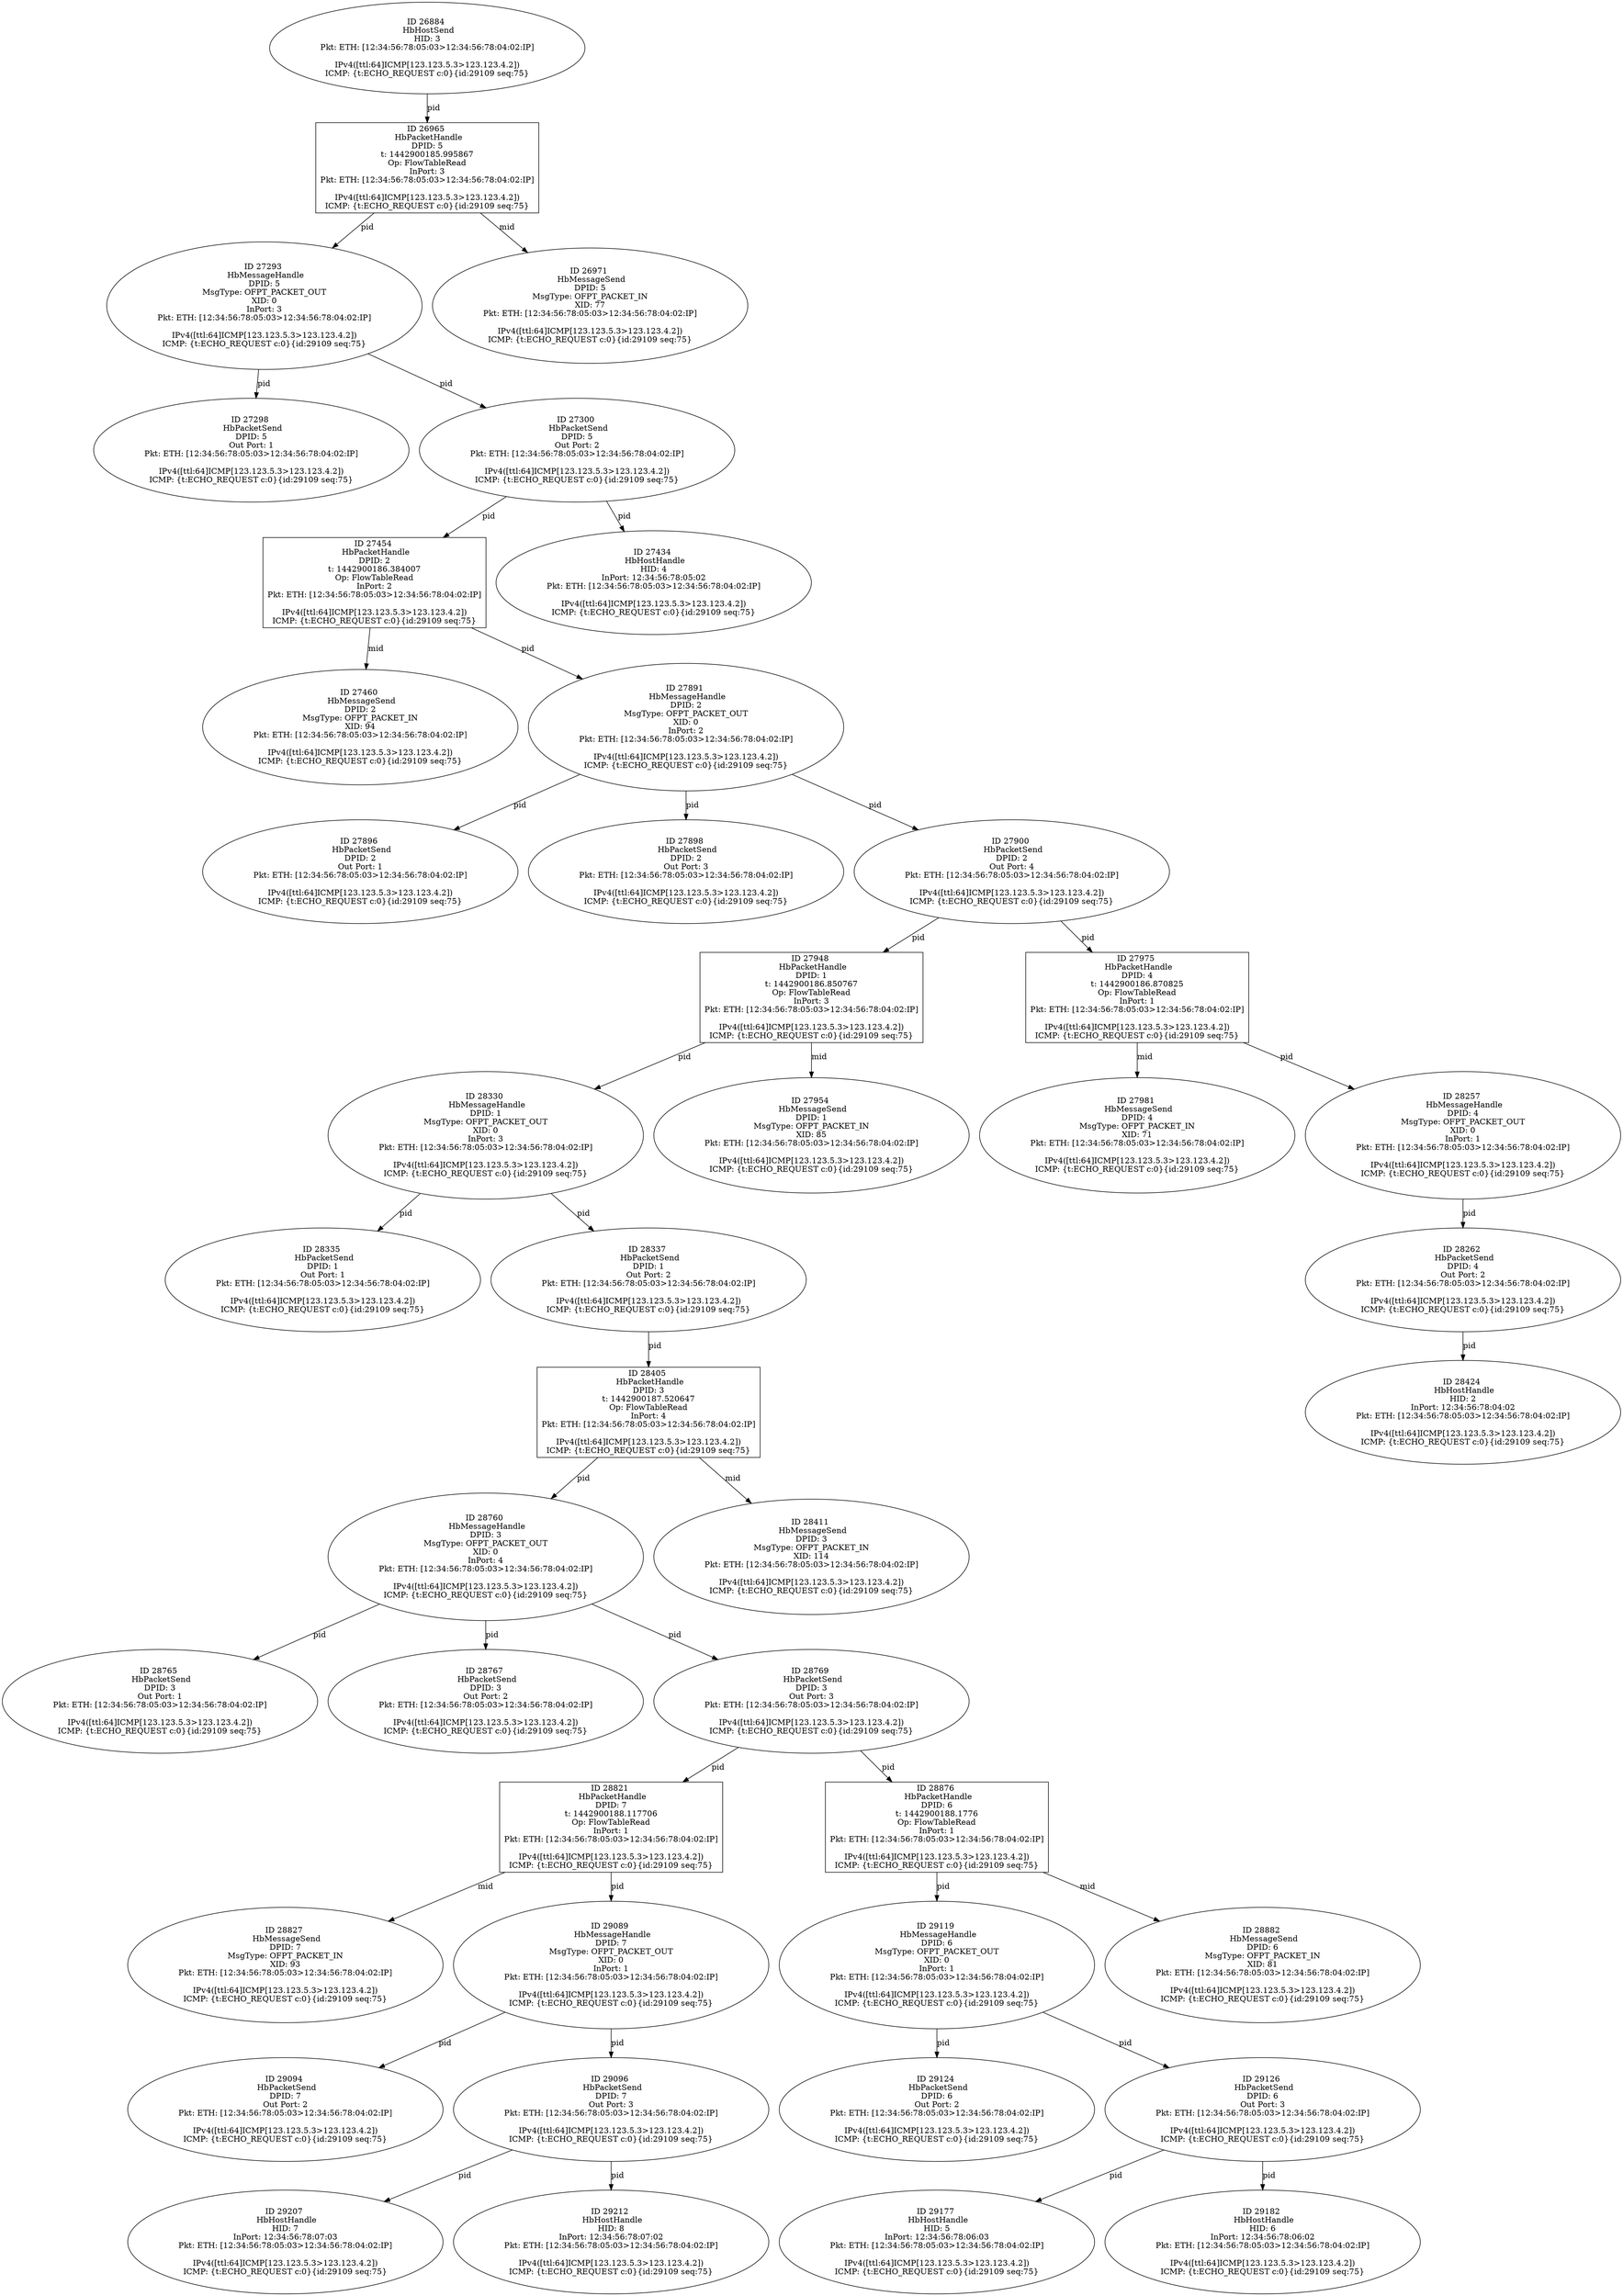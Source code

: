 strict digraph G {
26884 [shape=oval, event=<hb_events.HbHostSend object at 0x10d932ad0>, label="ID 26884 
 HbHostSend
HID: 3
Pkt: ETH: [12:34:56:78:05:03>12:34:56:78:04:02:IP]

IPv4([ttl:64]ICMP[123.123.5.3>123.123.4.2])
ICMP: {t:ECHO_REQUEST c:0}{id:29109 seq:75}"];
28424 [shape=oval, event=<hb_events.HbHostHandle object at 0x10dc5c510>, label="ID 28424 
 HbHostHandle
HID: 2
InPort: 12:34:56:78:04:02
Pkt: ETH: [12:34:56:78:05:03>12:34:56:78:04:02:IP]

IPv4([ttl:64]ICMP[123.123.5.3>123.123.4.2])
ICMP: {t:ECHO_REQUEST c:0}{id:29109 seq:75}"];
28821 [shape=box, event=<hb_events.HbPacketHandle object at 0x10ddc6190>, label="ID 28821 
 HbPacketHandle
DPID: 7
t: 1442900188.117706
Op: FlowTableRead
InPort: 1
Pkt: ETH: [12:34:56:78:05:03>12:34:56:78:04:02:IP]

IPv4([ttl:64]ICMP[123.123.5.3>123.123.4.2])
ICMP: {t:ECHO_REQUEST c:0}{id:29109 seq:75}"];
29207 [shape=oval, event=<hb_events.HbHostHandle object at 0x10df2a210>, label="ID 29207 
 HbHostHandle
HID: 7
InPort: 12:34:56:78:07:03
Pkt: ETH: [12:34:56:78:05:03>12:34:56:78:04:02:IP]

IPv4([ttl:64]ICMP[123.123.5.3>123.123.4.2])
ICMP: {t:ECHO_REQUEST c:0}{id:29109 seq:75}"];
29124 [shape=oval, event=<hb_events.HbPacketSend object at 0x10ded5410>, label="ID 29124 
 HbPacketSend
DPID: 6
Out Port: 2
Pkt: ETH: [12:34:56:78:05:03>12:34:56:78:04:02:IP]

IPv4([ttl:64]ICMP[123.123.5.3>123.123.4.2])
ICMP: {t:ECHO_REQUEST c:0}{id:29109 seq:75}"];
28827 [shape=oval, event=<hb_events.HbMessageSend object at 0x10ddd4410>, label="ID 28827 
 HbMessageSend
DPID: 7
MsgType: OFPT_PACKET_IN
XID: 93
Pkt: ETH: [12:34:56:78:05:03>12:34:56:78:04:02:IP]

IPv4([ttl:64]ICMP[123.123.5.3>123.123.4.2])
ICMP: {t:ECHO_REQUEST c:0}{id:29109 seq:75}"];
29212 [shape=oval, event=<hb_events.HbHostHandle object at 0x10df37810>, label="ID 29212 
 HbHostHandle
HID: 8
InPort: 12:34:56:78:07:02
Pkt: ETH: [12:34:56:78:05:03>12:34:56:78:04:02:IP]

IPv4([ttl:64]ICMP[123.123.5.3>123.123.4.2])
ICMP: {t:ECHO_REQUEST c:0}{id:29109 seq:75}"];
27293 [shape=oval, event=<hb_events.HbMessageHandle object at 0x10d9d2ad0>, label="ID 27293 
 HbMessageHandle
DPID: 5
MsgType: OFPT_PACKET_OUT
XID: 0
InPort: 3
Pkt: ETH: [12:34:56:78:05:03>12:34:56:78:04:02:IP]

IPv4([ttl:64]ICMP[123.123.5.3>123.123.4.2])
ICMP: {t:ECHO_REQUEST c:0}{id:29109 seq:75}"];
29089 [shape=oval, event=<hb_events.HbMessageHandle object at 0x10debd3d0>, label="ID 29089 
 HbMessageHandle
DPID: 7
MsgType: OFPT_PACKET_OUT
XID: 0
InPort: 1
Pkt: ETH: [12:34:56:78:05:03>12:34:56:78:04:02:IP]

IPv4([ttl:64]ICMP[123.123.5.3>123.123.4.2])
ICMP: {t:ECHO_REQUEST c:0}{id:29109 seq:75}"];
27298 [shape=oval, event=<hb_events.HbPacketSend object at 0x10d9d2fd0>, label="ID 27298 
 HbPacketSend
DPID: 5
Out Port: 1
Pkt: ETH: [12:34:56:78:05:03>12:34:56:78:04:02:IP]

IPv4([ttl:64]ICMP[123.123.5.3>123.123.4.2])
ICMP: {t:ECHO_REQUEST c:0}{id:29109 seq:75}"];
27300 [shape=oval, event=<hb_events.HbPacketSend object at 0x10d9d6250>, label="ID 27300 
 HbPacketSend
DPID: 5
Out Port: 2
Pkt: ETH: [12:34:56:78:05:03>12:34:56:78:04:02:IP]

IPv4([ttl:64]ICMP[123.123.5.3>123.123.4.2])
ICMP: {t:ECHO_REQUEST c:0}{id:29109 seq:75}"];
29094 [shape=oval, event=<hb_events.HbPacketSend object at 0x10debd690>, label="ID 29094 
 HbPacketSend
DPID: 7
Out Port: 2
Pkt: ETH: [12:34:56:78:05:03>12:34:56:78:04:02:IP]

IPv4([ttl:64]ICMP[123.123.5.3>123.123.4.2])
ICMP: {t:ECHO_REQUEST c:0}{id:29109 seq:75}"];
29096 [shape=oval, event=<hb_events.HbPacketSend object at 0x10debda90>, label="ID 29096 
 HbPacketSend
DPID: 7
Out Port: 3
Pkt: ETH: [12:34:56:78:05:03>12:34:56:78:04:02:IP]

IPv4([ttl:64]ICMP[123.123.5.3>123.123.4.2])
ICMP: {t:ECHO_REQUEST c:0}{id:29109 seq:75}"];
28330 [shape=oval, event=<hb_events.HbMessageHandle object at 0x10dc10a10>, label="ID 28330 
 HbMessageHandle
DPID: 1
MsgType: OFPT_PACKET_OUT
XID: 0
InPort: 3
Pkt: ETH: [12:34:56:78:05:03>12:34:56:78:04:02:IP]

IPv4([ttl:64]ICMP[123.123.5.3>123.123.4.2])
ICMP: {t:ECHO_REQUEST c:0}{id:29109 seq:75}"];
27948 [shape=box, event=<hb_events.HbPacketHandle object at 0x10daf8c90>, label="ID 27948 
 HbPacketHandle
DPID: 1
t: 1442900186.850767
Op: FlowTableRead
InPort: 3
Pkt: ETH: [12:34:56:78:05:03>12:34:56:78:04:02:IP]

IPv4([ttl:64]ICMP[123.123.5.3>123.123.4.2])
ICMP: {t:ECHO_REQUEST c:0}{id:29109 seq:75}"];
28335 [shape=oval, event=<hb_events.HbPacketSend object at 0x10dc1d790>, label="ID 28335 
 HbPacketSend
DPID: 1
Out Port: 1
Pkt: ETH: [12:34:56:78:05:03>12:34:56:78:04:02:IP]

IPv4([ttl:64]ICMP[123.123.5.3>123.123.4.2])
ICMP: {t:ECHO_REQUEST c:0}{id:29109 seq:75}"];
28337 [shape=oval, event=<hb_events.HbPacketSend object at 0x10dc1d510>, label="ID 28337 
 HbPacketSend
DPID: 1
Out Port: 2
Pkt: ETH: [12:34:56:78:05:03>12:34:56:78:04:02:IP]

IPv4([ttl:64]ICMP[123.123.5.3>123.123.4.2])
ICMP: {t:ECHO_REQUEST c:0}{id:29109 seq:75}"];
27954 [shape=oval, event=<hb_events.HbMessageSend object at 0x10db0e790>, label="ID 27954 
 HbMessageSend
DPID: 1
MsgType: OFPT_PACKET_IN
XID: 85
Pkt: ETH: [12:34:56:78:05:03>12:34:56:78:04:02:IP]

IPv4([ttl:64]ICMP[123.123.5.3>123.123.4.2])
ICMP: {t:ECHO_REQUEST c:0}{id:29109 seq:75}"];
27454 [shape=box, event=<hb_events.HbPacketHandle object at 0x10da11150>, label="ID 27454 
 HbPacketHandle
DPID: 2
t: 1442900186.384007
Op: FlowTableRead
InPort: 2
Pkt: ETH: [12:34:56:78:05:03>12:34:56:78:04:02:IP]

IPv4([ttl:64]ICMP[123.123.5.3>123.123.4.2])
ICMP: {t:ECHO_REQUEST c:0}{id:29109 seq:75}"];
29119 [shape=oval, event=<hb_events.HbMessageHandle object at 0x10dec8410>, label="ID 29119 
 HbMessageHandle
DPID: 6
MsgType: OFPT_PACKET_OUT
XID: 0
InPort: 1
Pkt: ETH: [12:34:56:78:05:03>12:34:56:78:04:02:IP]

IPv4([ttl:64]ICMP[123.123.5.3>123.123.4.2])
ICMP: {t:ECHO_REQUEST c:0}{id:29109 seq:75}"];
27460 [shape=oval, event=<hb_events.HbMessageSend object at 0x10da11c10>, label="ID 27460 
 HbMessageSend
DPID: 2
MsgType: OFPT_PACKET_IN
XID: 94
Pkt: ETH: [12:34:56:78:05:03>12:34:56:78:04:02:IP]

IPv4([ttl:64]ICMP[123.123.5.3>123.123.4.2])
ICMP: {t:ECHO_REQUEST c:0}{id:29109 seq:75}"];
29126 [shape=oval, event=<hb_events.HbPacketSend object at 0x10ded5590>, label="ID 29126 
 HbPacketSend
DPID: 6
Out Port: 3
Pkt: ETH: [12:34:56:78:05:03>12:34:56:78:04:02:IP]

IPv4([ttl:64]ICMP[123.123.5.3>123.123.4.2])
ICMP: {t:ECHO_REQUEST c:0}{id:29109 seq:75}"];
27975 [shape=box, event=<hb_events.HbPacketHandle object at 0x10db14710>, label="ID 27975 
 HbPacketHandle
DPID: 4
t: 1442900186.870825
Op: FlowTableRead
InPort: 1
Pkt: ETH: [12:34:56:78:05:03>12:34:56:78:04:02:IP]

IPv4([ttl:64]ICMP[123.123.5.3>123.123.4.2])
ICMP: {t:ECHO_REQUEST c:0}{id:29109 seq:75}"];
28876 [shape=box, event=<hb_events.HbPacketHandle object at 0x10dde7b50>, label="ID 28876 
 HbPacketHandle
DPID: 6
t: 1442900188.1776
Op: FlowTableRead
InPort: 1
Pkt: ETH: [12:34:56:78:05:03>12:34:56:78:04:02:IP]

IPv4([ttl:64]ICMP[123.123.5.3>123.123.4.2])
ICMP: {t:ECHO_REQUEST c:0}{id:29109 seq:75}"];
27981 [shape=oval, event=<hb_events.HbMessageSend object at 0x10db217d0>, label="ID 27981 
 HbMessageSend
DPID: 4
MsgType: OFPT_PACKET_IN
XID: 71
Pkt: ETH: [12:34:56:78:05:03>12:34:56:78:04:02:IP]

IPv4([ttl:64]ICMP[123.123.5.3>123.123.4.2])
ICMP: {t:ECHO_REQUEST c:0}{id:29109 seq:75}"];
28882 [shape=oval, event=<hb_events.HbMessageSend object at 0x10ddfb410>, label="ID 28882 
 HbMessageSend
DPID: 6
MsgType: OFPT_PACKET_IN
XID: 81
Pkt: ETH: [12:34:56:78:05:03>12:34:56:78:04:02:IP]

IPv4([ttl:64]ICMP[123.123.5.3>123.123.4.2])
ICMP: {t:ECHO_REQUEST c:0}{id:29109 seq:75}"];
26965 [shape=box, event=<hb_events.HbPacketHandle object at 0x10d94d750>, label="ID 26965 
 HbPacketHandle
DPID: 5
t: 1442900185.995867
Op: FlowTableRead
InPort: 3
Pkt: ETH: [12:34:56:78:05:03>12:34:56:78:04:02:IP]

IPv4([ttl:64]ICMP[123.123.5.3>123.123.4.2])
ICMP: {t:ECHO_REQUEST c:0}{id:29109 seq:75}"];
28760 [shape=oval, event=<hb_events.HbMessageHandle object at 0x10dd8ce90>, label="ID 28760 
 HbMessageHandle
DPID: 3
MsgType: OFPT_PACKET_OUT
XID: 0
InPort: 4
Pkt: ETH: [12:34:56:78:05:03>12:34:56:78:04:02:IP]

IPv4([ttl:64]ICMP[123.123.5.3>123.123.4.2])
ICMP: {t:ECHO_REQUEST c:0}{id:29109 seq:75}"];
26971 [shape=oval, event=<hb_events.HbMessageSend object at 0x10d94de90>, label="ID 26971 
 HbMessageSend
DPID: 5
MsgType: OFPT_PACKET_IN
XID: 77
Pkt: ETH: [12:34:56:78:05:03>12:34:56:78:04:02:IP]

IPv4([ttl:64]ICMP[123.123.5.3>123.123.4.2])
ICMP: {t:ECHO_REQUEST c:0}{id:29109 seq:75}"];
28765 [shape=oval, event=<hb_events.HbPacketSend object at 0x10dd93110>, label="ID 28765 
 HbPacketSend
DPID: 3
Out Port: 1
Pkt: ETH: [12:34:56:78:05:03>12:34:56:78:04:02:IP]

IPv4([ttl:64]ICMP[123.123.5.3>123.123.4.2])
ICMP: {t:ECHO_REQUEST c:0}{id:29109 seq:75}"];
28767 [shape=oval, event=<hb_events.HbPacketSend object at 0x10dd93390>, label="ID 28767 
 HbPacketSend
DPID: 3
Out Port: 2
Pkt: ETH: [12:34:56:78:05:03>12:34:56:78:04:02:IP]

IPv4([ttl:64]ICMP[123.123.5.3>123.123.4.2])
ICMP: {t:ECHO_REQUEST c:0}{id:29109 seq:75}"];
28257 [shape=oval, event=<hb_events.HbMessageHandle object at 0x10dbc3390>, label="ID 28257 
 HbMessageHandle
DPID: 4
MsgType: OFPT_PACKET_OUT
XID: 0
InPort: 1
Pkt: ETH: [12:34:56:78:05:03>12:34:56:78:04:02:IP]

IPv4([ttl:64]ICMP[123.123.5.3>123.123.4.2])
ICMP: {t:ECHO_REQUEST c:0}{id:29109 seq:75}"];
28262 [shape=oval, event=<hb_events.HbPacketSend object at 0x10dbc9e50>, label="ID 28262 
 HbPacketSend
DPID: 4
Out Port: 2
Pkt: ETH: [12:34:56:78:05:03>12:34:56:78:04:02:IP]

IPv4([ttl:64]ICMP[123.123.5.3>123.123.4.2])
ICMP: {t:ECHO_REQUEST c:0}{id:29109 seq:75}"];
28769 [shape=oval, event=<hb_events.HbPacketSend object at 0x10dd93510>, label="ID 28769 
 HbPacketSend
DPID: 3
Out Port: 3
Pkt: ETH: [12:34:56:78:05:03>12:34:56:78:04:02:IP]

IPv4([ttl:64]ICMP[123.123.5.3>123.123.4.2])
ICMP: {t:ECHO_REQUEST c:0}{id:29109 seq:75}"];
27891 [shape=oval, event=<hb_events.HbMessageHandle object at 0x10daee410>, label="ID 27891 
 HbMessageHandle
DPID: 2
MsgType: OFPT_PACKET_OUT
XID: 0
InPort: 2
Pkt: ETH: [12:34:56:78:05:03>12:34:56:78:04:02:IP]

IPv4([ttl:64]ICMP[123.123.5.3>123.123.4.2])
ICMP: {t:ECHO_REQUEST c:0}{id:29109 seq:75}"];
28405 [shape=box, event=<hb_events.HbPacketHandle object at 0x10dc435d0>, label="ID 28405 
 HbPacketHandle
DPID: 3
t: 1442900187.520647
Op: FlowTableRead
InPort: 4
Pkt: ETH: [12:34:56:78:05:03>12:34:56:78:04:02:IP]

IPv4([ttl:64]ICMP[123.123.5.3>123.123.4.2])
ICMP: {t:ECHO_REQUEST c:0}{id:29109 seq:75}"];
27896 [shape=oval, event=<hb_events.HbPacketSend object at 0x10daf1210>, label="ID 27896 
 HbPacketSend
DPID: 2
Out Port: 1
Pkt: ETH: [12:34:56:78:05:03>12:34:56:78:04:02:IP]

IPv4([ttl:64]ICMP[123.123.5.3>123.123.4.2])
ICMP: {t:ECHO_REQUEST c:0}{id:29109 seq:75}"];
29177 [shape=oval, event=<hb_events.HbHostHandle object at 0x10dee8550>, label="ID 29177 
 HbHostHandle
HID: 5
InPort: 12:34:56:78:06:03
Pkt: ETH: [12:34:56:78:05:03>12:34:56:78:04:02:IP]

IPv4([ttl:64]ICMP[123.123.5.3>123.123.4.2])
ICMP: {t:ECHO_REQUEST c:0}{id:29109 seq:75}"];
27898 [shape=oval, event=<hb_events.HbPacketSend object at 0x10daf1c50>, label="ID 27898 
 HbPacketSend
DPID: 2
Out Port: 3
Pkt: ETH: [12:34:56:78:05:03>12:34:56:78:04:02:IP]

IPv4([ttl:64]ICMP[123.123.5.3>123.123.4.2])
ICMP: {t:ECHO_REQUEST c:0}{id:29109 seq:75}"];
28411 [shape=oval, event=<hb_events.HbMessageSend object at 0x10dc43f10>, label="ID 28411 
 HbMessageSend
DPID: 3
MsgType: OFPT_PACKET_IN
XID: 114
Pkt: ETH: [12:34:56:78:05:03>12:34:56:78:04:02:IP]

IPv4([ttl:64]ICMP[123.123.5.3>123.123.4.2])
ICMP: {t:ECHO_REQUEST c:0}{id:29109 seq:75}"];
27900 [shape=oval, event=<hb_events.HbPacketSend object at 0x10daf1e90>, label="ID 27900 
 HbPacketSend
DPID: 2
Out Port: 4
Pkt: ETH: [12:34:56:78:05:03>12:34:56:78:04:02:IP]

IPv4([ttl:64]ICMP[123.123.5.3>123.123.4.2])
ICMP: {t:ECHO_REQUEST c:0}{id:29109 seq:75}"];
27434 [shape=oval, event=<hb_events.HbHostHandle object at 0x10d9f9090>, label="ID 27434 
 HbHostHandle
HID: 4
InPort: 12:34:56:78:05:02
Pkt: ETH: [12:34:56:78:05:03>12:34:56:78:04:02:IP]

IPv4([ttl:64]ICMP[123.123.5.3>123.123.4.2])
ICMP: {t:ECHO_REQUEST c:0}{id:29109 seq:75}"];
29182 [shape=oval, event=<hb_events.HbHostHandle object at 0x10dee88d0>, label="ID 29182 
 HbHostHandle
HID: 6
InPort: 12:34:56:78:06:02
Pkt: ETH: [12:34:56:78:05:03>12:34:56:78:04:02:IP]

IPv4([ttl:64]ICMP[123.123.5.3>123.123.4.2])
ICMP: {t:ECHO_REQUEST c:0}{id:29109 seq:75}"];
26884 -> 26965  [rel=pid, label=pid];
28821 -> 29089  [rel=pid, label=pid];
28821 -> 28827  [rel=mid, label=mid];
27293 -> 27298  [rel=pid, label=pid];
27293 -> 27300  [rel=pid, label=pid];
29089 -> 29096  [rel=pid, label=pid];
29089 -> 29094  [rel=pid, label=pid];
27300 -> 27434  [rel=pid, label=pid];
27300 -> 27454  [rel=pid, label=pid];
29096 -> 29212  [rel=pid, label=pid];
29096 -> 29207  [rel=pid, label=pid];
28330 -> 28337  [rel=pid, label=pid];
28330 -> 28335  [rel=pid, label=pid];
27948 -> 27954  [rel=mid, label=mid];
27948 -> 28330  [rel=pid, label=pid];
28337 -> 28405  [rel=pid, label=pid];
27454 -> 27891  [rel=pid, label=pid];
27454 -> 27460  [rel=mid, label=mid];
29119 -> 29124  [rel=pid, label=pid];
29119 -> 29126  [rel=pid, label=pid];
29126 -> 29177  [rel=pid, label=pid];
29126 -> 29182  [rel=pid, label=pid];
27975 -> 28257  [rel=pid, label=pid];
27975 -> 27981  [rel=mid, label=mid];
28876 -> 28882  [rel=mid, label=mid];
28876 -> 29119  [rel=pid, label=pid];
26965 -> 26971  [rel=mid, label=mid];
26965 -> 27293  [rel=pid, label=pid];
28760 -> 28769  [rel=pid, label=pid];
28760 -> 28765  [rel=pid, label=pid];
28760 -> 28767  [rel=pid, label=pid];
28257 -> 28262  [rel=pid, label=pid];
28262 -> 28424  [rel=pid, label=pid];
28769 -> 28876  [rel=pid, label=pid];
28769 -> 28821  [rel=pid, label=pid];
27891 -> 27896  [rel=pid, label=pid];
27891 -> 27898  [rel=pid, label=pid];
27891 -> 27900  [rel=pid, label=pid];
28405 -> 28760  [rel=pid, label=pid];
28405 -> 28411  [rel=mid, label=mid];
27900 -> 27948  [rel=pid, label=pid];
27900 -> 27975  [rel=pid, label=pid];
}
